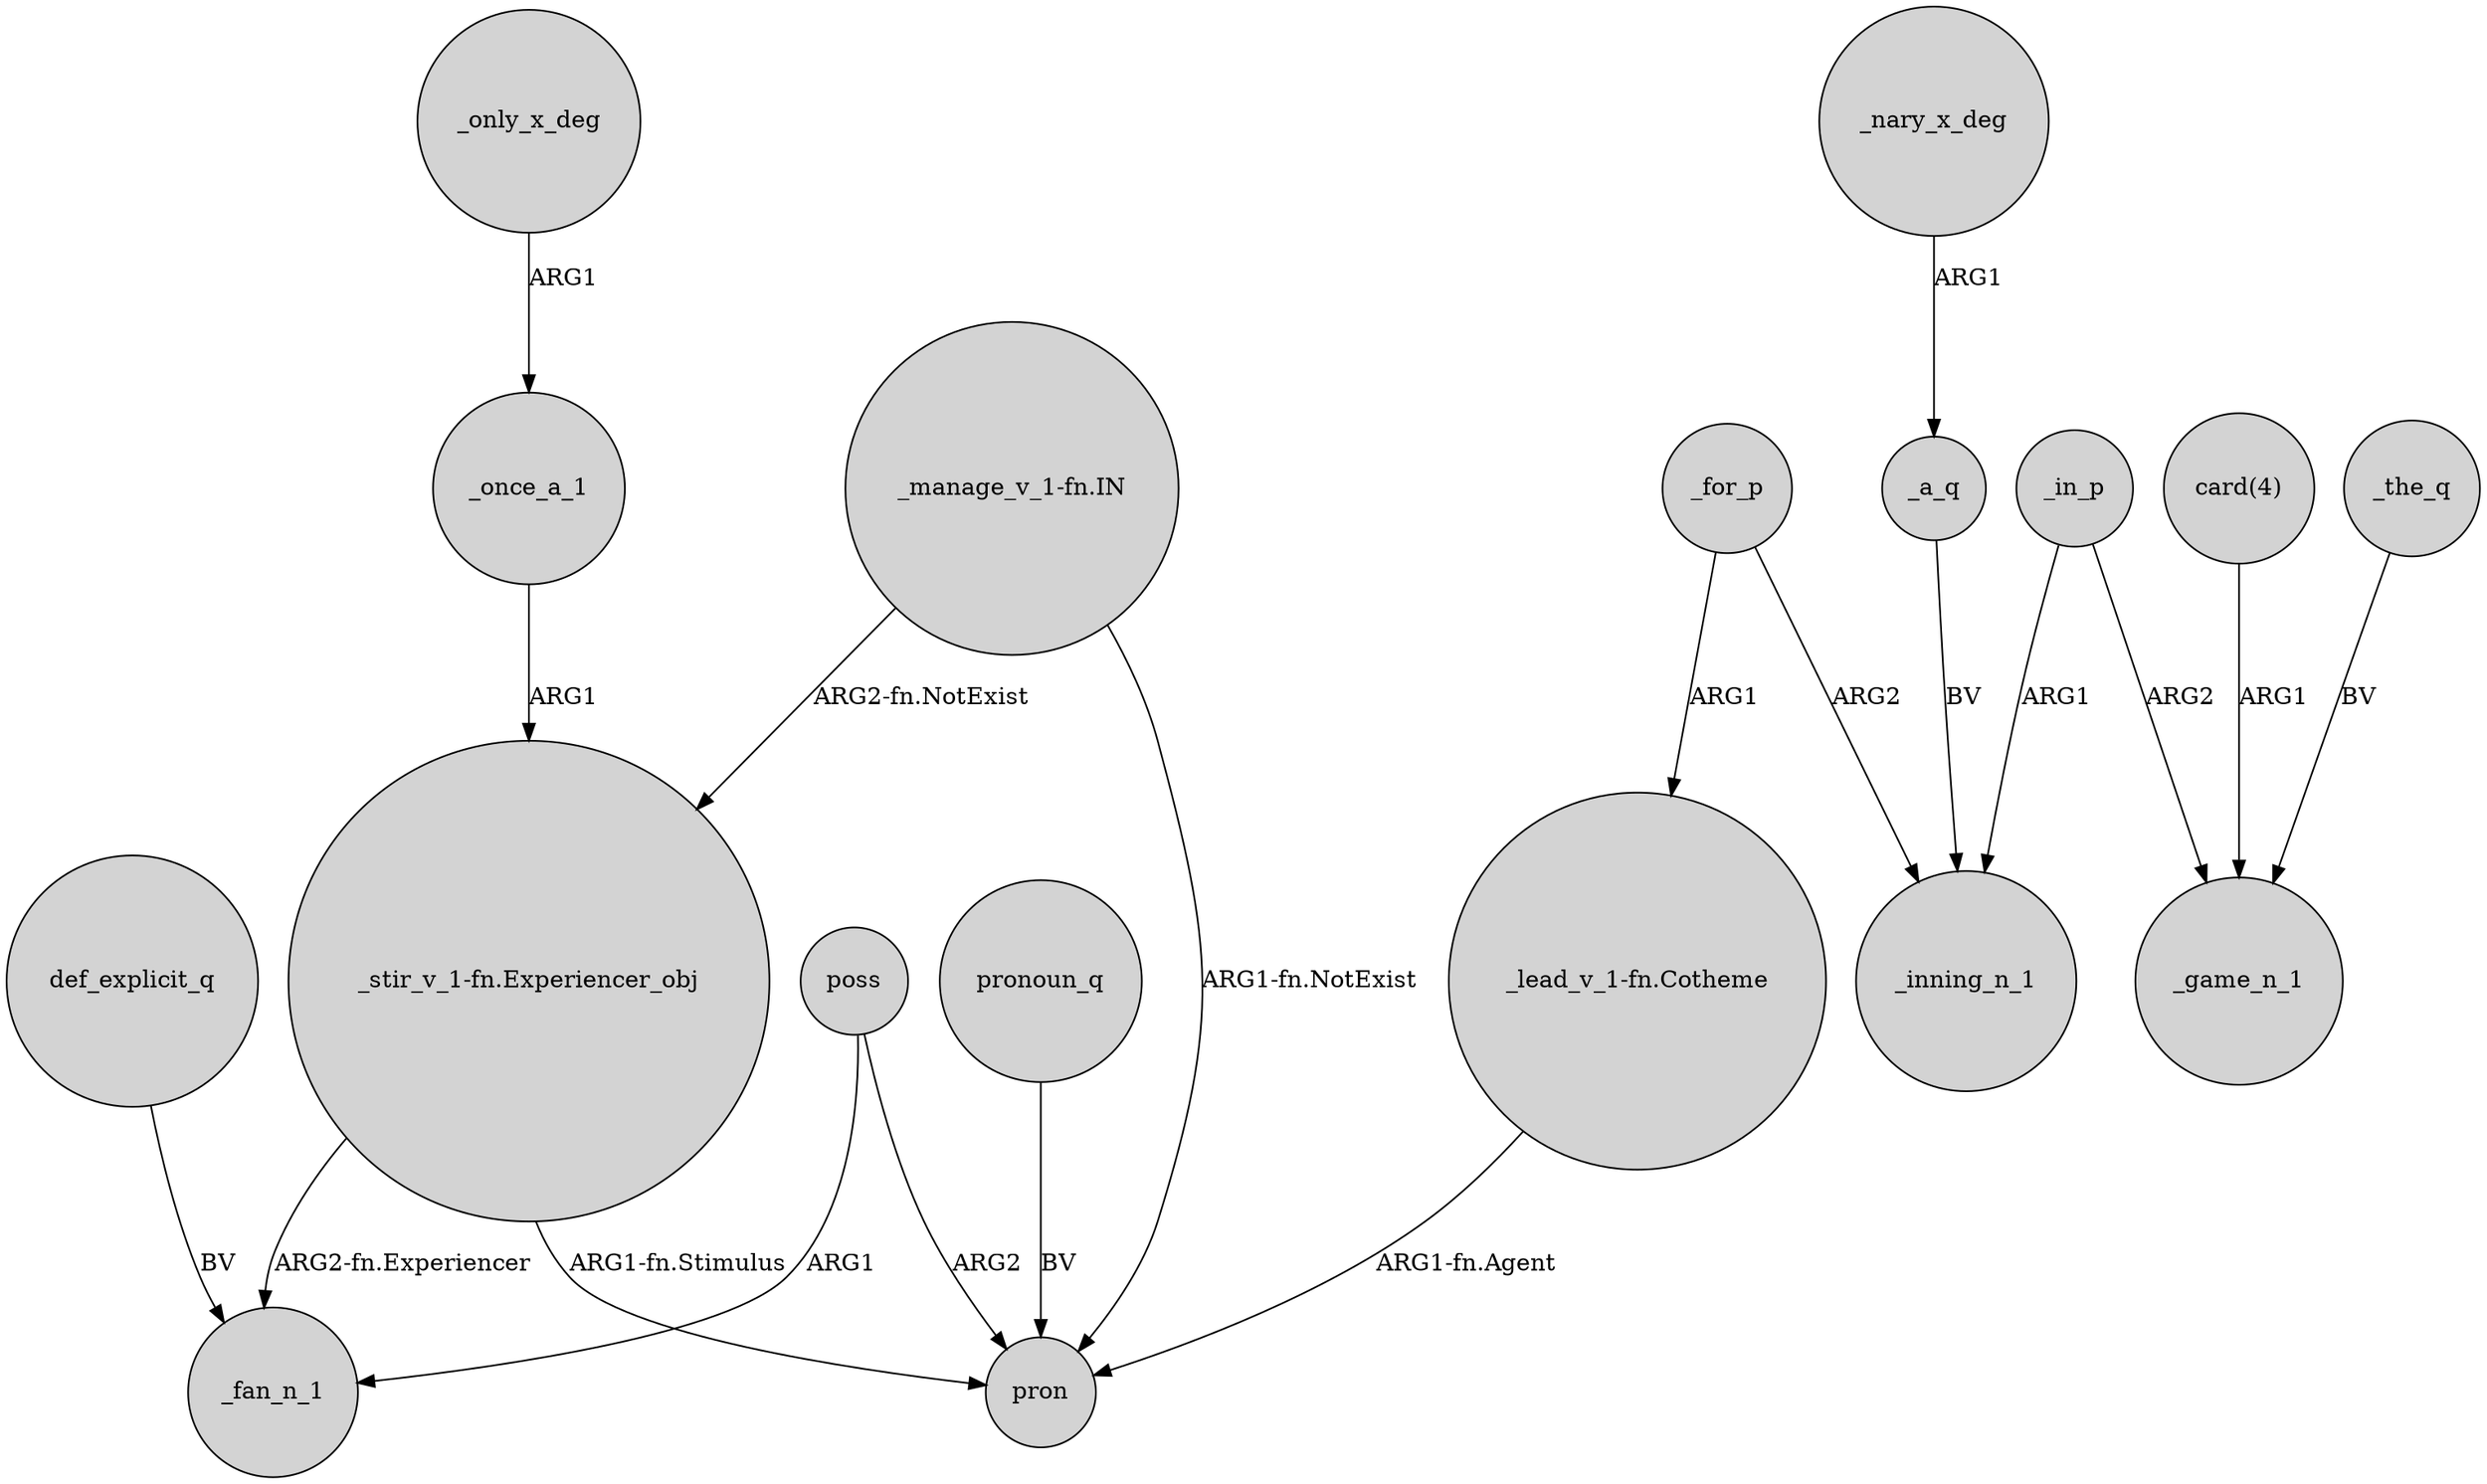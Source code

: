 digraph {
	node [shape=circle style=filled]
	"_stir_v_1-fn.Experiencer_obj" -> _fan_n_1 [label="ARG2-fn.Experiencer"]
	"card(4)" -> _game_n_1 [label=ARG1]
	poss -> _fan_n_1 [label=ARG1]
	_for_p -> "_lead_v_1-fn.Cotheme" [label=ARG1]
	poss -> pron [label=ARG2]
	_in_p -> _inning_n_1 [label=ARG1]
	"_stir_v_1-fn.Experiencer_obj" -> pron [label="ARG1-fn.Stimulus"]
	_once_a_1 -> "_stir_v_1-fn.Experiencer_obj" [label=ARG1]
	_for_p -> _inning_n_1 [label=ARG2]
	"_lead_v_1-fn.Cotheme" -> pron [label="ARG1-fn.Agent"]
	_a_q -> _inning_n_1 [label=BV]
	pronoun_q -> pron [label=BV]
	_only_x_deg -> _once_a_1 [label=ARG1]
	def_explicit_q -> _fan_n_1 [label=BV]
	_in_p -> _game_n_1 [label=ARG2]
	_the_q -> _game_n_1 [label=BV]
	_nary_x_deg -> _a_q [label=ARG1]
	"_manage_v_1-fn.IN" -> pron [label="ARG1-fn.NotExist"]
	"_manage_v_1-fn.IN" -> "_stir_v_1-fn.Experiencer_obj" [label="ARG2-fn.NotExist"]
}
